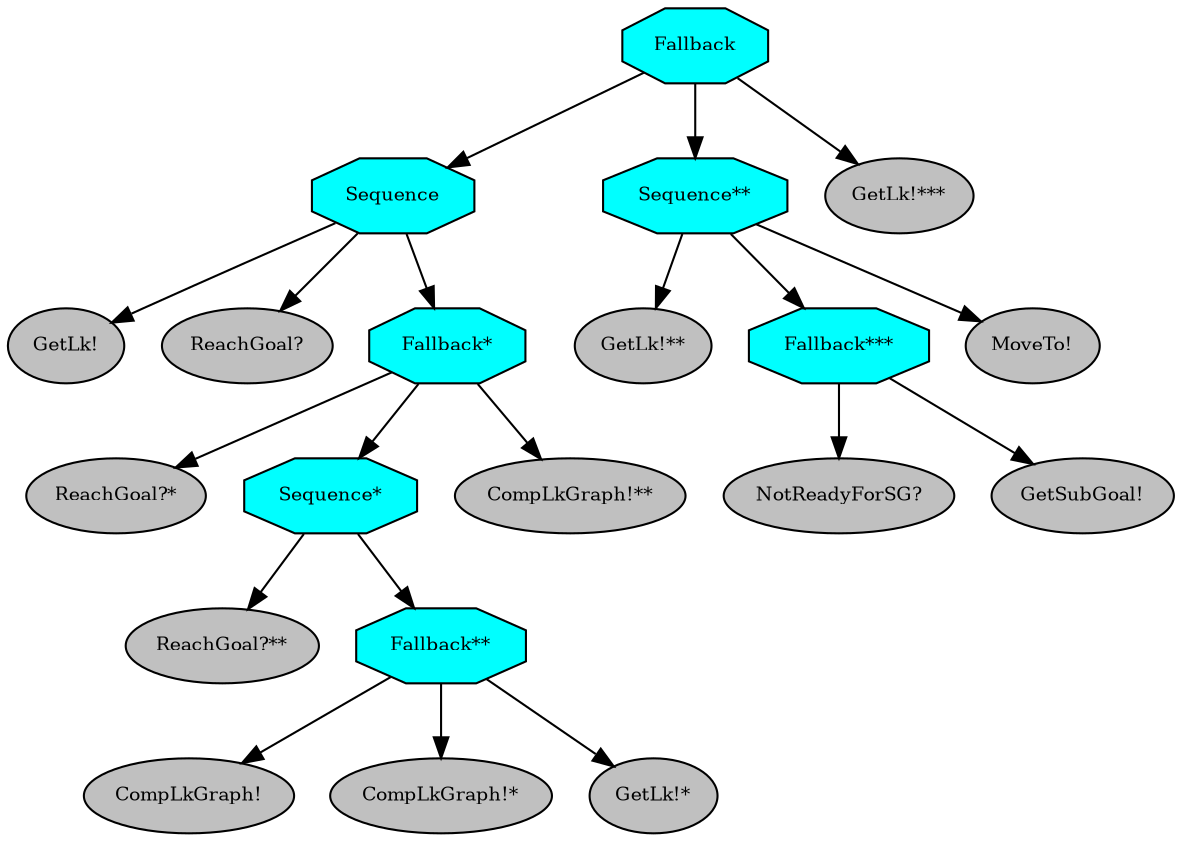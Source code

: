 digraph pastafarianism {
ordering=out;
graph [fontname="times-roman"];
node [fontname="times-roman"];
edge [fontname="times-roman"];
Fallback [fillcolor=cyan, fontcolor=black, fontsize=9, label=Fallback, shape=octagon, style=filled];
Sequence [fillcolor=cyan, fontcolor=black, fontsize=9, label=Sequence, shape=octagon, style=filled];
Fallback -> Sequence;
"GetLk!" [fillcolor=gray, fontcolor=black, fontsize=9, label="GetLk!", shape=ellipse, style=filled];
Sequence -> "GetLk!";
"ReachGoal?" [fillcolor=gray, fontcolor=black, fontsize=9, label="ReachGoal?", shape=ellipse, style=filled];
Sequence -> "ReachGoal?";
"Fallback*" [fillcolor=cyan, fontcolor=black, fontsize=9, label="Fallback*", shape=octagon, style=filled];
Sequence -> "Fallback*";
"ReachGoal?*" [fillcolor=gray, fontcolor=black, fontsize=9, label="ReachGoal?*", shape=ellipse, style=filled];
"Fallback*" -> "ReachGoal?*";
"Sequence*" [fillcolor=cyan, fontcolor=black, fontsize=9, label="Sequence*", shape=octagon, style=filled];
"Fallback*" -> "Sequence*";
"ReachGoal?**" [fillcolor=gray, fontcolor=black, fontsize=9, label="ReachGoal?**", shape=ellipse, style=filled];
"Sequence*" -> "ReachGoal?**";
"Fallback**" [fillcolor=cyan, fontcolor=black, fontsize=9, label="Fallback**", shape=octagon, style=filled];
"Sequence*" -> "Fallback**";
"CompLkGraph!" [fillcolor=gray, fontcolor=black, fontsize=9, label="CompLkGraph!", shape=ellipse, style=filled];
"Fallback**" -> "CompLkGraph!";
"CompLkGraph!*" [fillcolor=gray, fontcolor=black, fontsize=9, label="CompLkGraph!*", shape=ellipse, style=filled];
"Fallback**" -> "CompLkGraph!*";
"GetLk!*" [fillcolor=gray, fontcolor=black, fontsize=9, label="GetLk!*", shape=ellipse, style=filled];
"Fallback**" -> "GetLk!*";
"CompLkGraph!**" [fillcolor=gray, fontcolor=black, fontsize=9, label="CompLkGraph!**", shape=ellipse, style=filled];
"Fallback*" -> "CompLkGraph!**";
"Sequence**" [fillcolor=cyan, fontcolor=black, fontsize=9, label="Sequence**", shape=octagon, style=filled];
Fallback -> "Sequence**";
"GetLk!**" [fillcolor=gray, fontcolor=black, fontsize=9, label="GetLk!**", shape=ellipse, style=filled];
"Sequence**" -> "GetLk!**";
"Fallback***" [fillcolor=cyan, fontcolor=black, fontsize=9, label="Fallback***", shape=octagon, style=filled];
"Sequence**" -> "Fallback***";
"NotReadyForSG?" [fillcolor=gray, fontcolor=black, fontsize=9, label="NotReadyForSG?", shape=ellipse, style=filled];
"Fallback***" -> "NotReadyForSG?";
"GetSubGoal!" [fillcolor=gray, fontcolor=black, fontsize=9, label="GetSubGoal!", shape=ellipse, style=filled];
"Fallback***" -> "GetSubGoal!";
"MoveTo!" [fillcolor=gray, fontcolor=black, fontsize=9, label="MoveTo!", shape=ellipse, style=filled];
"Sequence**" -> "MoveTo!";
"GetLk!***" [fillcolor=gray, fontcolor=black, fontsize=9, label="GetLk!***", shape=ellipse, style=filled];
Fallback -> "GetLk!***";
}
